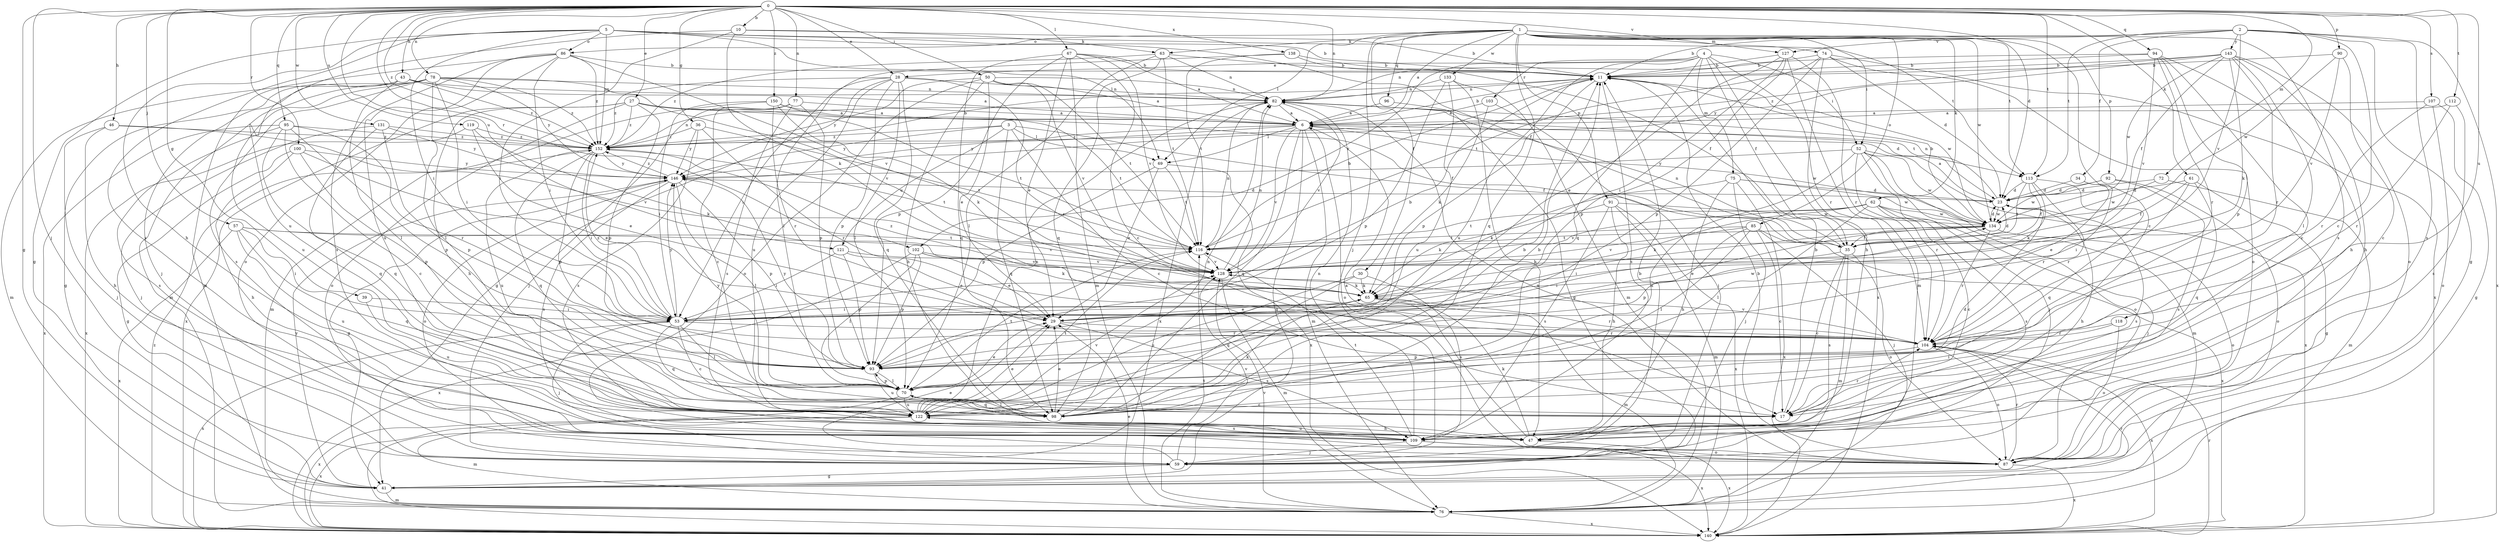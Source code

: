 strict digraph  {
0;
1;
2;
3;
4;
5;
6;
10;
11;
17;
23;
27;
28;
29;
30;
34;
35;
36;
39;
41;
43;
46;
47;
50;
52;
53;
57;
59;
61;
62;
63;
65;
67;
69;
70;
72;
74;
75;
76;
77;
78;
82;
85;
86;
87;
90;
91;
92;
93;
94;
95;
96;
98;
100;
102;
103;
104;
107;
109;
112;
113;
116;
118;
119;
121;
122;
127;
128;
131;
133;
134;
138;
140;
143;
146;
150;
152;
0 -> 10  [label=b];
0 -> 23  [label=d];
0 -> 27  [label=e];
0 -> 28  [label=e];
0 -> 36  [label=g];
0 -> 39  [label=g];
0 -> 41  [label=g];
0 -> 43  [label=h];
0 -> 46  [label=h];
0 -> 50  [label=i];
0 -> 57  [label=j];
0 -> 59  [label=j];
0 -> 61  [label=k];
0 -> 67  [label=l];
0 -> 72  [label=m];
0 -> 77  [label=n];
0 -> 78  [label=n];
0 -> 82  [label=n];
0 -> 90  [label=p];
0 -> 94  [label=q];
0 -> 95  [label=q];
0 -> 100  [label=r];
0 -> 102  [label=r];
0 -> 107  [label=s];
0 -> 112  [label=t];
0 -> 113  [label=t];
0 -> 118  [label=u];
0 -> 119  [label=u];
0 -> 121  [label=u];
0 -> 127  [label=v];
0 -> 131  [label=w];
0 -> 138  [label=x];
0 -> 150  [label=z];
0 -> 152  [label=z];
1 -> 6  [label=a];
1 -> 17  [label=c];
1 -> 30  [label=f];
1 -> 52  [label=i];
1 -> 59  [label=j];
1 -> 62  [label=k];
1 -> 63  [label=k];
1 -> 69  [label=l];
1 -> 74  [label=m];
1 -> 85  [label=o];
1 -> 86  [label=o];
1 -> 91  [label=p];
1 -> 92  [label=p];
1 -> 96  [label=q];
1 -> 98  [label=q];
1 -> 109  [label=s];
1 -> 113  [label=t];
1 -> 133  [label=w];
1 -> 134  [label=w];
2 -> 11  [label=b];
2 -> 17  [label=c];
2 -> 34  [label=f];
2 -> 41  [label=g];
2 -> 109  [label=s];
2 -> 113  [label=t];
2 -> 127  [label=v];
2 -> 128  [label=v];
2 -> 140  [label=x];
2 -> 143  [label=y];
3 -> 17  [label=c];
3 -> 35  [label=f];
3 -> 69  [label=l];
3 -> 98  [label=q];
3 -> 121  [label=u];
3 -> 146  [label=y];
3 -> 152  [label=z];
4 -> 28  [label=e];
4 -> 35  [label=f];
4 -> 52  [label=i];
4 -> 75  [label=m];
4 -> 98  [label=q];
4 -> 102  [label=r];
4 -> 103  [label=r];
4 -> 104  [label=r];
4 -> 122  [label=u];
4 -> 140  [label=x];
5 -> 11  [label=b];
5 -> 35  [label=f];
5 -> 41  [label=g];
5 -> 47  [label=h];
5 -> 53  [label=i];
5 -> 69  [label=l];
5 -> 86  [label=o];
5 -> 109  [label=s];
5 -> 113  [label=t];
5 -> 152  [label=z];
6 -> 11  [label=b];
6 -> 41  [label=g];
6 -> 69  [label=l];
6 -> 76  [label=m];
6 -> 87  [label=o];
6 -> 98  [label=q];
6 -> 113  [label=t];
6 -> 128  [label=v];
6 -> 134  [label=w];
6 -> 146  [label=y];
6 -> 152  [label=z];
10 -> 11  [label=b];
10 -> 53  [label=i];
10 -> 63  [label=k];
10 -> 65  [label=k];
10 -> 122  [label=u];
11 -> 82  [label=n];
11 -> 93  [label=p];
11 -> 109  [label=s];
11 -> 134  [label=w];
17 -> 11  [label=b];
17 -> 104  [label=r];
23 -> 6  [label=a];
23 -> 47  [label=h];
23 -> 82  [label=n];
23 -> 109  [label=s];
23 -> 134  [label=w];
27 -> 6  [label=a];
27 -> 35  [label=f];
27 -> 47  [label=h];
27 -> 87  [label=o];
27 -> 93  [label=p];
27 -> 116  [label=t];
27 -> 140  [label=x];
27 -> 152  [label=z];
28 -> 41  [label=g];
28 -> 53  [label=i];
28 -> 70  [label=l];
28 -> 82  [label=n];
28 -> 93  [label=p];
28 -> 98  [label=q];
28 -> 104  [label=r];
28 -> 122  [label=u];
28 -> 152  [label=z];
29 -> 104  [label=r];
29 -> 109  [label=s];
30 -> 65  [label=k];
30 -> 98  [label=q];
30 -> 109  [label=s];
30 -> 122  [label=u];
34 -> 23  [label=d];
34 -> 29  [label=e];
34 -> 53  [label=i];
35 -> 17  [label=c];
35 -> 23  [label=d];
35 -> 53  [label=i];
35 -> 76  [label=m];
35 -> 82  [label=n];
35 -> 87  [label=o];
35 -> 109  [label=s];
36 -> 104  [label=r];
36 -> 109  [label=s];
36 -> 116  [label=t];
36 -> 146  [label=y];
36 -> 152  [label=z];
39 -> 53  [label=i];
39 -> 122  [label=u];
41 -> 76  [label=m];
41 -> 146  [label=y];
43 -> 6  [label=a];
43 -> 41  [label=g];
43 -> 70  [label=l];
43 -> 76  [label=m];
43 -> 82  [label=n];
43 -> 152  [label=z];
46 -> 47  [label=h];
46 -> 59  [label=j];
46 -> 128  [label=v];
46 -> 152  [label=z];
47 -> 6  [label=a];
47 -> 65  [label=k];
47 -> 140  [label=x];
50 -> 6  [label=a];
50 -> 29  [label=e];
50 -> 47  [label=h];
50 -> 82  [label=n];
50 -> 87  [label=o];
50 -> 116  [label=t];
50 -> 128  [label=v];
50 -> 146  [label=y];
52 -> 59  [label=j];
52 -> 76  [label=m];
52 -> 87  [label=o];
52 -> 104  [label=r];
52 -> 122  [label=u];
52 -> 134  [label=w];
52 -> 140  [label=x];
52 -> 146  [label=y];
53 -> 11  [label=b];
53 -> 17  [label=c];
53 -> 59  [label=j];
53 -> 70  [label=l];
53 -> 98  [label=q];
53 -> 104  [label=r];
53 -> 134  [label=w];
53 -> 140  [label=x];
53 -> 146  [label=y];
53 -> 152  [label=z];
57 -> 53  [label=i];
57 -> 98  [label=q];
57 -> 116  [label=t];
57 -> 122  [label=u];
57 -> 128  [label=v];
57 -> 140  [label=x];
59 -> 11  [label=b];
59 -> 29  [label=e];
59 -> 41  [label=g];
59 -> 128  [label=v];
61 -> 23  [label=d];
61 -> 35  [label=f];
61 -> 41  [label=g];
61 -> 98  [label=q];
61 -> 104  [label=r];
62 -> 17  [label=c];
62 -> 59  [label=j];
62 -> 65  [label=k];
62 -> 70  [label=l];
62 -> 109  [label=s];
62 -> 116  [label=t];
62 -> 128  [label=v];
62 -> 134  [label=w];
63 -> 11  [label=b];
63 -> 70  [label=l];
63 -> 82  [label=n];
63 -> 98  [label=q];
63 -> 116  [label=t];
63 -> 152  [label=z];
65 -> 29  [label=e];
65 -> 53  [label=i];
65 -> 76  [label=m];
65 -> 104  [label=r];
65 -> 152  [label=z];
67 -> 6  [label=a];
67 -> 11  [label=b];
67 -> 17  [label=c];
67 -> 29  [label=e];
67 -> 76  [label=m];
67 -> 93  [label=p];
67 -> 98  [label=q];
67 -> 128  [label=v];
69 -> 29  [label=e];
69 -> 93  [label=p];
69 -> 116  [label=t];
69 -> 140  [label=x];
70 -> 17  [label=c];
70 -> 29  [label=e];
70 -> 93  [label=p];
70 -> 98  [label=q];
70 -> 116  [label=t];
70 -> 122  [label=u];
70 -> 140  [label=x];
70 -> 146  [label=y];
72 -> 23  [label=d];
72 -> 76  [label=m];
72 -> 134  [label=w];
74 -> 11  [label=b];
74 -> 23  [label=d];
74 -> 47  [label=h];
74 -> 87  [label=o];
74 -> 93  [label=p];
74 -> 116  [label=t];
74 -> 140  [label=x];
75 -> 23  [label=d];
75 -> 47  [label=h];
75 -> 59  [label=j];
75 -> 65  [label=k];
75 -> 134  [label=w];
75 -> 140  [label=x];
76 -> 29  [label=e];
76 -> 104  [label=r];
76 -> 116  [label=t];
76 -> 128  [label=v];
76 -> 140  [label=x];
77 -> 6  [label=a];
77 -> 17  [label=c];
77 -> 59  [label=j];
77 -> 93  [label=p];
77 -> 109  [label=s];
78 -> 53  [label=i];
78 -> 59  [label=j];
78 -> 70  [label=l];
78 -> 76  [label=m];
78 -> 82  [label=n];
78 -> 109  [label=s];
78 -> 122  [label=u];
78 -> 128  [label=v];
78 -> 146  [label=y];
78 -> 152  [label=z];
82 -> 6  [label=a];
82 -> 23  [label=d];
82 -> 128  [label=v];
82 -> 140  [label=x];
85 -> 17  [label=c];
85 -> 59  [label=j];
85 -> 70  [label=l];
85 -> 93  [label=p];
85 -> 116  [label=t];
85 -> 128  [label=v];
85 -> 140  [label=x];
86 -> 11  [label=b];
86 -> 53  [label=i];
86 -> 76  [label=m];
86 -> 87  [label=o];
86 -> 109  [label=s];
86 -> 122  [label=u];
86 -> 128  [label=v];
86 -> 152  [label=z];
87 -> 11  [label=b];
87 -> 82  [label=n];
87 -> 104  [label=r];
87 -> 140  [label=x];
90 -> 11  [label=b];
90 -> 17  [label=c];
90 -> 128  [label=v];
90 -> 134  [label=w];
91 -> 47  [label=h];
91 -> 65  [label=k];
91 -> 76  [label=m];
91 -> 109  [label=s];
91 -> 134  [label=w];
91 -> 140  [label=x];
92 -> 23  [label=d];
92 -> 87  [label=o];
92 -> 109  [label=s];
92 -> 134  [label=w];
93 -> 70  [label=l];
93 -> 122  [label=u];
93 -> 146  [label=y];
94 -> 11  [label=b];
94 -> 17  [label=c];
94 -> 47  [label=h];
94 -> 82  [label=n];
94 -> 93  [label=p];
94 -> 104  [label=r];
94 -> 128  [label=v];
95 -> 17  [label=c];
95 -> 93  [label=p];
95 -> 98  [label=q];
95 -> 104  [label=r];
95 -> 109  [label=s];
95 -> 140  [label=x];
95 -> 152  [label=z];
96 -> 6  [label=a];
96 -> 41  [label=g];
98 -> 11  [label=b];
98 -> 29  [label=e];
98 -> 65  [label=k];
98 -> 70  [label=l];
98 -> 82  [label=n];
100 -> 29  [label=e];
100 -> 41  [label=g];
100 -> 47  [label=h];
100 -> 93  [label=p];
100 -> 146  [label=y];
102 -> 29  [label=e];
102 -> 65  [label=k];
102 -> 70  [label=l];
102 -> 93  [label=p];
102 -> 128  [label=v];
102 -> 140  [label=x];
103 -> 6  [label=a];
103 -> 59  [label=j];
103 -> 65  [label=k];
104 -> 87  [label=o];
104 -> 93  [label=p];
104 -> 128  [label=v];
104 -> 140  [label=x];
107 -> 6  [label=a];
107 -> 41  [label=g];
107 -> 87  [label=o];
107 -> 104  [label=r];
109 -> 59  [label=j];
109 -> 82  [label=n];
109 -> 87  [label=o];
109 -> 116  [label=t];
109 -> 122  [label=u];
109 -> 140  [label=x];
112 -> 6  [label=a];
112 -> 104  [label=r];
112 -> 109  [label=s];
113 -> 23  [label=d];
113 -> 35  [label=f];
113 -> 65  [label=k];
113 -> 98  [label=q];
113 -> 104  [label=r];
113 -> 116  [label=t];
116 -> 11  [label=b];
116 -> 82  [label=n];
116 -> 128  [label=v];
118 -> 70  [label=l];
118 -> 87  [label=o];
118 -> 104  [label=r];
119 -> 29  [label=e];
119 -> 65  [label=k];
119 -> 140  [label=x];
119 -> 152  [label=z];
121 -> 29  [label=e];
121 -> 53  [label=i];
121 -> 93  [label=p];
121 -> 128  [label=v];
122 -> 11  [label=b];
122 -> 23  [label=d];
122 -> 29  [label=e];
122 -> 47  [label=h];
122 -> 76  [label=m];
122 -> 82  [label=n];
122 -> 109  [label=s];
122 -> 116  [label=t];
122 -> 128  [label=v];
122 -> 140  [label=x];
127 -> 11  [label=b];
127 -> 29  [label=e];
127 -> 53  [label=i];
127 -> 76  [label=m];
127 -> 93  [label=p];
127 -> 104  [label=r];
128 -> 65  [label=k];
128 -> 76  [label=m];
128 -> 82  [label=n];
131 -> 59  [label=j];
131 -> 93  [label=p];
131 -> 98  [label=q];
131 -> 146  [label=y];
131 -> 152  [label=z];
133 -> 47  [label=h];
133 -> 76  [label=m];
133 -> 82  [label=n];
133 -> 93  [label=p];
133 -> 122  [label=u];
134 -> 11  [label=b];
134 -> 23  [label=d];
134 -> 29  [label=e];
134 -> 35  [label=f];
134 -> 53  [label=i];
134 -> 87  [label=o];
134 -> 104  [label=r];
134 -> 116  [label=t];
138 -> 11  [label=b];
138 -> 35  [label=f];
138 -> 70  [label=l];
138 -> 116  [label=t];
140 -> 104  [label=r];
140 -> 152  [label=z];
143 -> 11  [label=b];
143 -> 35  [label=f];
143 -> 47  [label=h];
143 -> 65  [label=k];
143 -> 70  [label=l];
143 -> 87  [label=o];
143 -> 104  [label=r];
143 -> 134  [label=w];
143 -> 146  [label=y];
143 -> 152  [label=z];
146 -> 23  [label=d];
146 -> 41  [label=g];
146 -> 70  [label=l];
146 -> 87  [label=o];
146 -> 93  [label=p];
146 -> 109  [label=s];
146 -> 152  [label=z];
150 -> 6  [label=a];
150 -> 53  [label=i];
150 -> 65  [label=k];
150 -> 76  [label=m];
150 -> 104  [label=r];
150 -> 116  [label=t];
152 -> 11  [label=b];
152 -> 53  [label=i];
152 -> 82  [label=n];
152 -> 93  [label=p];
152 -> 98  [label=q];
152 -> 116  [label=t];
152 -> 122  [label=u];
152 -> 146  [label=y];
}
